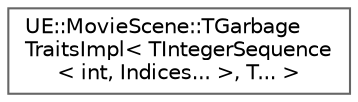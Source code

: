 digraph "Graphical Class Hierarchy"
{
 // INTERACTIVE_SVG=YES
 // LATEX_PDF_SIZE
  bgcolor="transparent";
  edge [fontname=Helvetica,fontsize=10,labelfontname=Helvetica,labelfontsize=10];
  node [fontname=Helvetica,fontsize=10,shape=box,height=0.2,width=0.4];
  rankdir="LR";
  Node0 [id="Node000000",label="UE::MovieScene::TGarbage\lTraitsImpl\< TIntegerSequence\l\< int, Indices... \>, T... \>",height=0.2,width=0.4,color="grey40", fillcolor="white", style="filled",URL="$dc/de9/structUE_1_1MovieScene_1_1TGarbageTraitsImpl_3_01TIntegerSequence_3_01int_00_01Indices_8_8_8_01_4_00_01T_8_8_8_01_4.html",tooltip=" "];
}

